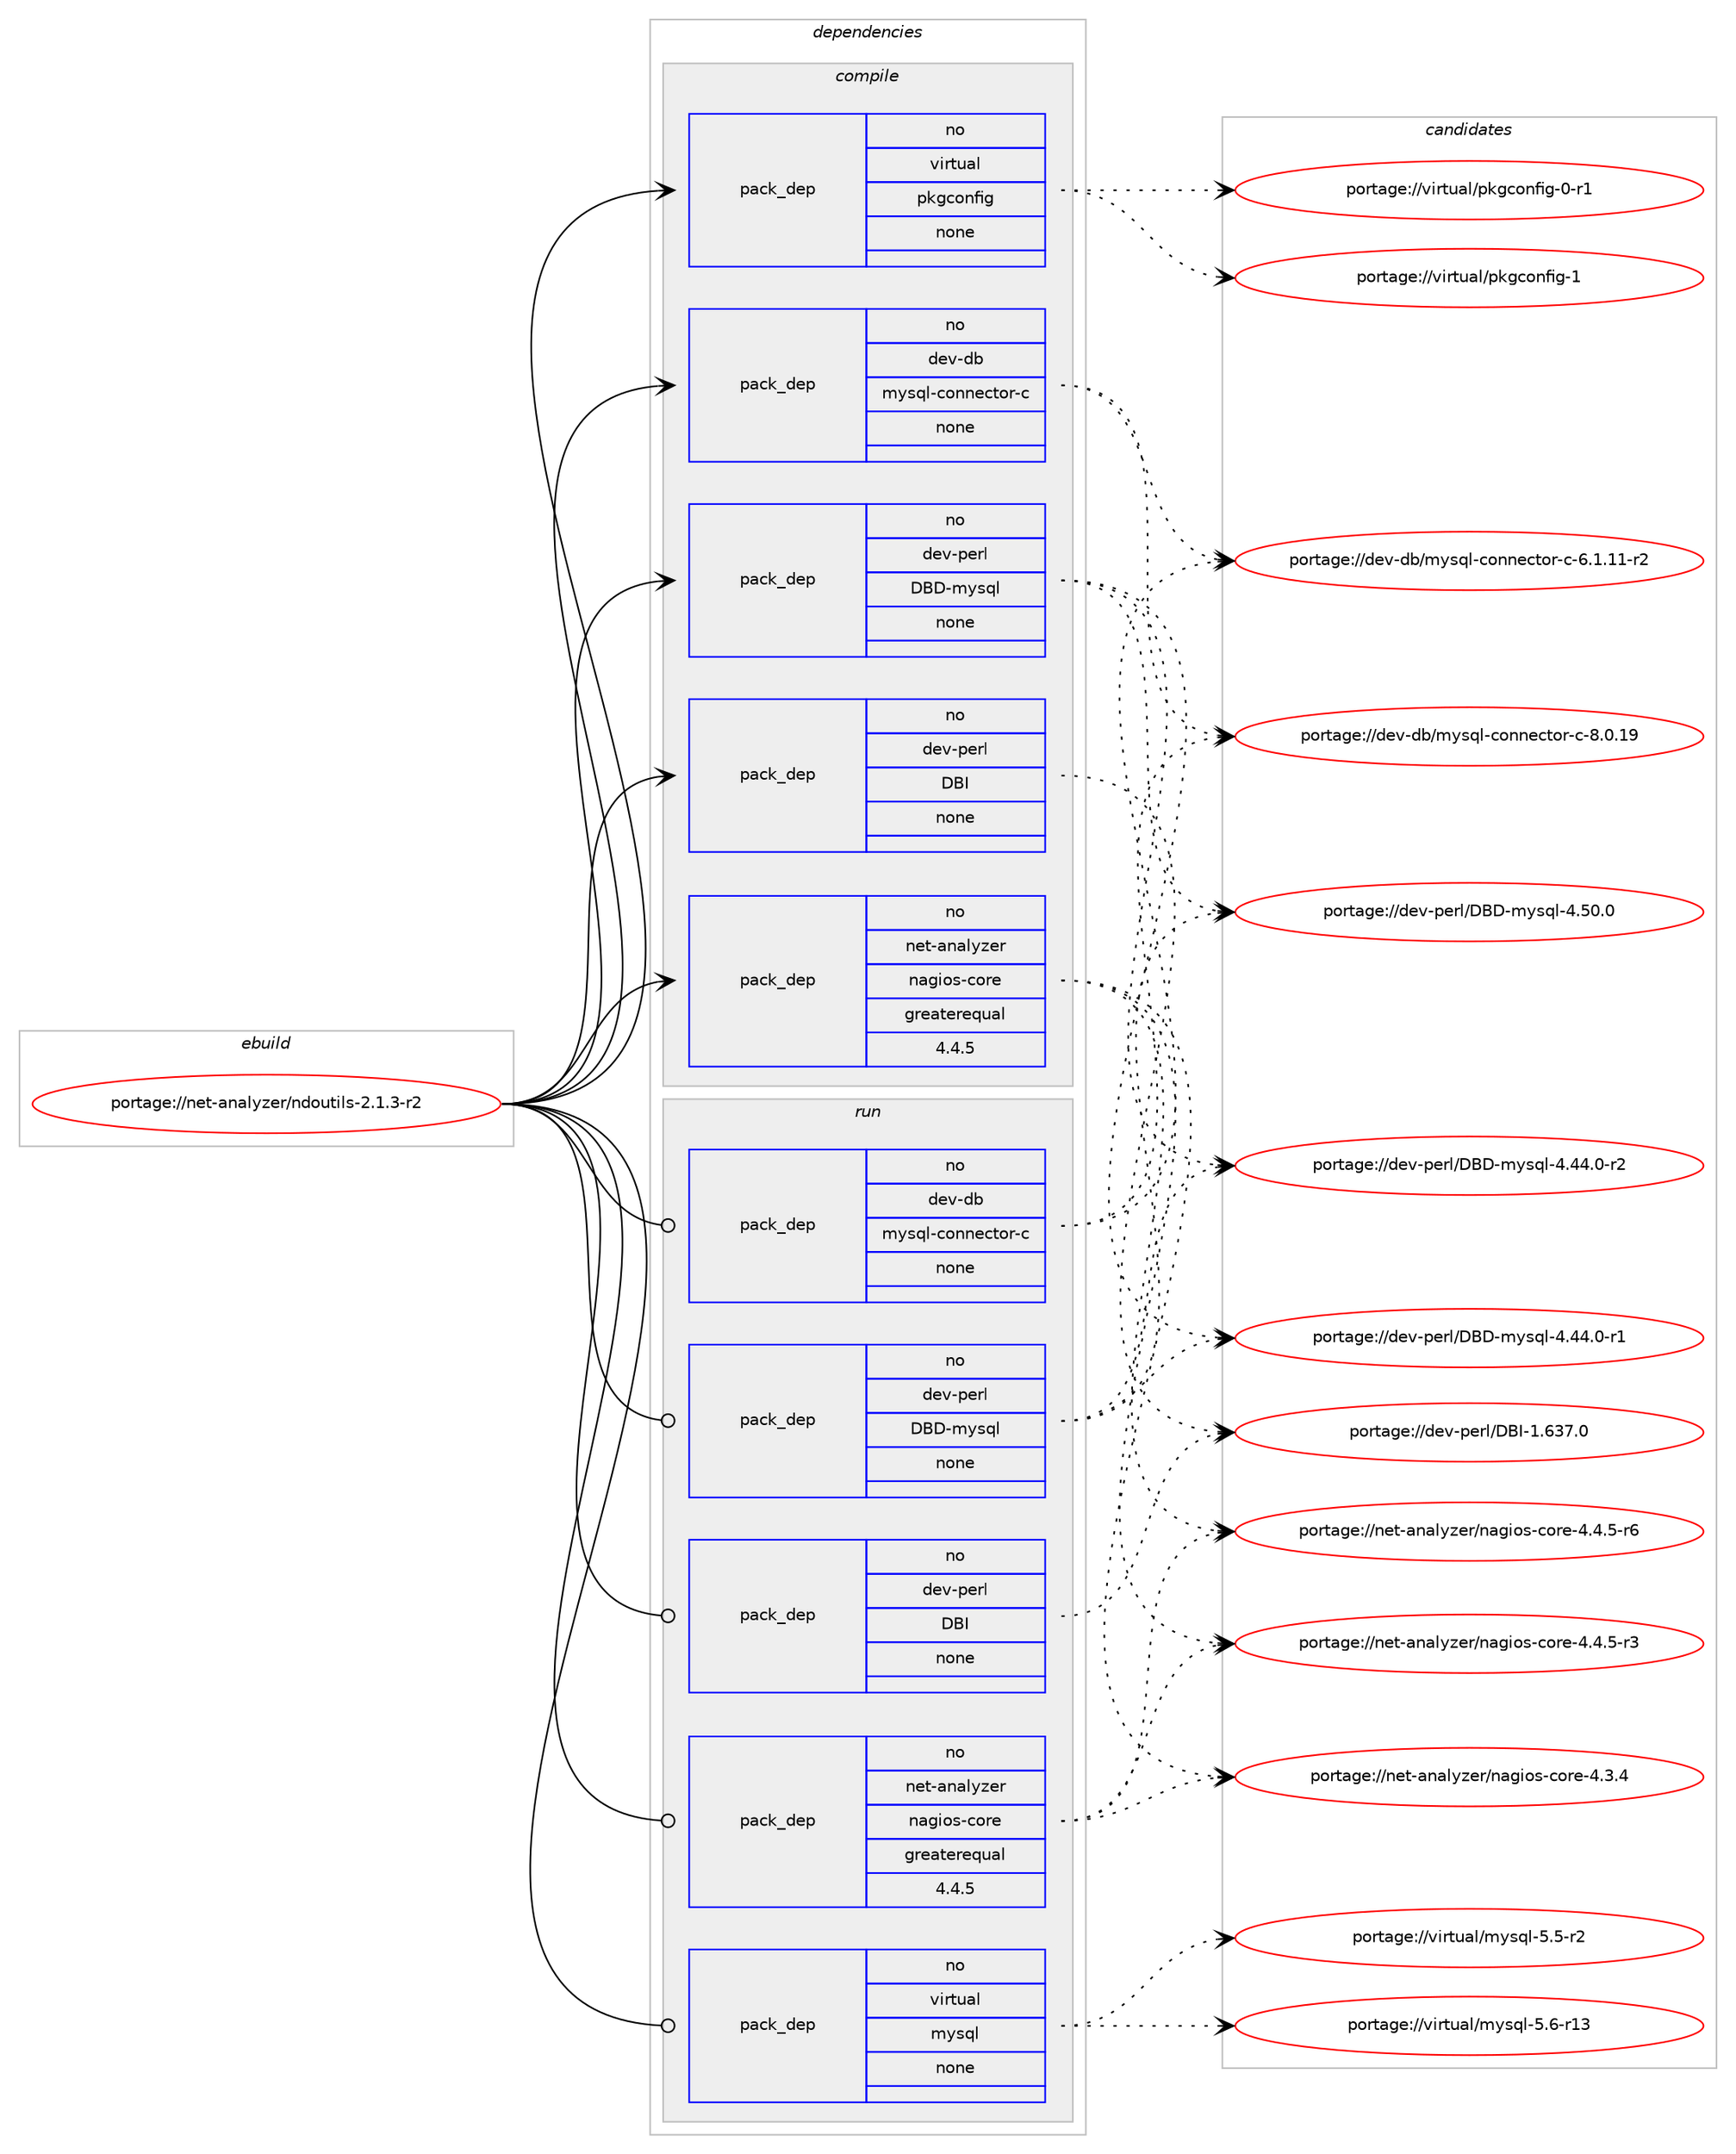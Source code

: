 digraph prolog {

# *************
# Graph options
# *************

newrank=true;
concentrate=true;
compound=true;
graph [rankdir=LR,fontname=Helvetica,fontsize=10,ranksep=1.5];#, ranksep=2.5, nodesep=0.2];
edge  [arrowhead=vee];
node  [fontname=Helvetica,fontsize=10];

# **********
# The ebuild
# **********

subgraph cluster_leftcol {
color=gray;
rank=same;
label=<<i>ebuild</i>>;
id [label="portage://net-analyzer/ndoutils-2.1.3-r2", color=red, width=4, href="../net-analyzer/ndoutils-2.1.3-r2.svg"];
}

# ****************
# The dependencies
# ****************

subgraph cluster_midcol {
color=gray;
label=<<i>dependencies</i>>;
subgraph cluster_compile {
fillcolor="#eeeeee";
style=filled;
label=<<i>compile</i>>;
subgraph pack20687 {
dependency25476 [label=<<TABLE BORDER="0" CELLBORDER="1" CELLSPACING="0" CELLPADDING="4" WIDTH="220"><TR><TD ROWSPAN="6" CELLPADDING="30">pack_dep</TD></TR><TR><TD WIDTH="110">no</TD></TR><TR><TD>dev-db</TD></TR><TR><TD>mysql-connector-c</TD></TR><TR><TD>none</TD></TR><TR><TD></TD></TR></TABLE>>, shape=none, color=blue];
}
id:e -> dependency25476:w [weight=20,style="solid",arrowhead="vee"];
subgraph pack20688 {
dependency25477 [label=<<TABLE BORDER="0" CELLBORDER="1" CELLSPACING="0" CELLPADDING="4" WIDTH="220"><TR><TD ROWSPAN="6" CELLPADDING="30">pack_dep</TD></TR><TR><TD WIDTH="110">no</TD></TR><TR><TD>dev-perl</TD></TR><TR><TD>DBD-mysql</TD></TR><TR><TD>none</TD></TR><TR><TD></TD></TR></TABLE>>, shape=none, color=blue];
}
id:e -> dependency25477:w [weight=20,style="solid",arrowhead="vee"];
subgraph pack20689 {
dependency25478 [label=<<TABLE BORDER="0" CELLBORDER="1" CELLSPACING="0" CELLPADDING="4" WIDTH="220"><TR><TD ROWSPAN="6" CELLPADDING="30">pack_dep</TD></TR><TR><TD WIDTH="110">no</TD></TR><TR><TD>dev-perl</TD></TR><TR><TD>DBI</TD></TR><TR><TD>none</TD></TR><TR><TD></TD></TR></TABLE>>, shape=none, color=blue];
}
id:e -> dependency25478:w [weight=20,style="solid",arrowhead="vee"];
subgraph pack20690 {
dependency25479 [label=<<TABLE BORDER="0" CELLBORDER="1" CELLSPACING="0" CELLPADDING="4" WIDTH="220"><TR><TD ROWSPAN="6" CELLPADDING="30">pack_dep</TD></TR><TR><TD WIDTH="110">no</TD></TR><TR><TD>net-analyzer</TD></TR><TR><TD>nagios-core</TD></TR><TR><TD>greaterequal</TD></TR><TR><TD>4.4.5</TD></TR></TABLE>>, shape=none, color=blue];
}
id:e -> dependency25479:w [weight=20,style="solid",arrowhead="vee"];
subgraph pack20691 {
dependency25480 [label=<<TABLE BORDER="0" CELLBORDER="1" CELLSPACING="0" CELLPADDING="4" WIDTH="220"><TR><TD ROWSPAN="6" CELLPADDING="30">pack_dep</TD></TR><TR><TD WIDTH="110">no</TD></TR><TR><TD>virtual</TD></TR><TR><TD>pkgconfig</TD></TR><TR><TD>none</TD></TR><TR><TD></TD></TR></TABLE>>, shape=none, color=blue];
}
id:e -> dependency25480:w [weight=20,style="solid",arrowhead="vee"];
}
subgraph cluster_compileandrun {
fillcolor="#eeeeee";
style=filled;
label=<<i>compile and run</i>>;
}
subgraph cluster_run {
fillcolor="#eeeeee";
style=filled;
label=<<i>run</i>>;
subgraph pack20692 {
dependency25481 [label=<<TABLE BORDER="0" CELLBORDER="1" CELLSPACING="0" CELLPADDING="4" WIDTH="220"><TR><TD ROWSPAN="6" CELLPADDING="30">pack_dep</TD></TR><TR><TD WIDTH="110">no</TD></TR><TR><TD>dev-db</TD></TR><TR><TD>mysql-connector-c</TD></TR><TR><TD>none</TD></TR><TR><TD></TD></TR></TABLE>>, shape=none, color=blue];
}
id:e -> dependency25481:w [weight=20,style="solid",arrowhead="odot"];
subgraph pack20693 {
dependency25482 [label=<<TABLE BORDER="0" CELLBORDER="1" CELLSPACING="0" CELLPADDING="4" WIDTH="220"><TR><TD ROWSPAN="6" CELLPADDING="30">pack_dep</TD></TR><TR><TD WIDTH="110">no</TD></TR><TR><TD>dev-perl</TD></TR><TR><TD>DBD-mysql</TD></TR><TR><TD>none</TD></TR><TR><TD></TD></TR></TABLE>>, shape=none, color=blue];
}
id:e -> dependency25482:w [weight=20,style="solid",arrowhead="odot"];
subgraph pack20694 {
dependency25483 [label=<<TABLE BORDER="0" CELLBORDER="1" CELLSPACING="0" CELLPADDING="4" WIDTH="220"><TR><TD ROWSPAN="6" CELLPADDING="30">pack_dep</TD></TR><TR><TD WIDTH="110">no</TD></TR><TR><TD>dev-perl</TD></TR><TR><TD>DBI</TD></TR><TR><TD>none</TD></TR><TR><TD></TD></TR></TABLE>>, shape=none, color=blue];
}
id:e -> dependency25483:w [weight=20,style="solid",arrowhead="odot"];
subgraph pack20695 {
dependency25484 [label=<<TABLE BORDER="0" CELLBORDER="1" CELLSPACING="0" CELLPADDING="4" WIDTH="220"><TR><TD ROWSPAN="6" CELLPADDING="30">pack_dep</TD></TR><TR><TD WIDTH="110">no</TD></TR><TR><TD>net-analyzer</TD></TR><TR><TD>nagios-core</TD></TR><TR><TD>greaterequal</TD></TR><TR><TD>4.4.5</TD></TR></TABLE>>, shape=none, color=blue];
}
id:e -> dependency25484:w [weight=20,style="solid",arrowhead="odot"];
subgraph pack20696 {
dependency25485 [label=<<TABLE BORDER="0" CELLBORDER="1" CELLSPACING="0" CELLPADDING="4" WIDTH="220"><TR><TD ROWSPAN="6" CELLPADDING="30">pack_dep</TD></TR><TR><TD WIDTH="110">no</TD></TR><TR><TD>virtual</TD></TR><TR><TD>mysql</TD></TR><TR><TD>none</TD></TR><TR><TD></TD></TR></TABLE>>, shape=none, color=blue];
}
id:e -> dependency25485:w [weight=20,style="solid",arrowhead="odot"];
}
}

# **************
# The candidates
# **************

subgraph cluster_choices {
rank=same;
color=gray;
label=<<i>candidates</i>>;

subgraph choice20687 {
color=black;
nodesep=1;
choice100101118451009847109121115113108459911111011010199116111114459945564648464957 [label="portage://dev-db/mysql-connector-c-8.0.19", color=red, width=4,href="../dev-db/mysql-connector-c-8.0.19.svg"];
choice1001011184510098471091211151131084599111110110101991161111144599455446494649494511450 [label="portage://dev-db/mysql-connector-c-6.1.11-r2", color=red, width=4,href="../dev-db/mysql-connector-c-6.1.11-r2.svg"];
dependency25476:e -> choice100101118451009847109121115113108459911111011010199116111114459945564648464957:w [style=dotted,weight="100"];
dependency25476:e -> choice1001011184510098471091211151131084599111110110101991161111144599455446494649494511450:w [style=dotted,weight="100"];
}
subgraph choice20688 {
color=black;
nodesep=1;
choice10010111845112101114108476866684510912111511310845524653484648 [label="portage://dev-perl/DBD-mysql-4.50.0", color=red, width=4,href="../dev-perl/DBD-mysql-4.50.0.svg"];
choice100101118451121011141084768666845109121115113108455246525246484511450 [label="portage://dev-perl/DBD-mysql-4.44.0-r2", color=red, width=4,href="../dev-perl/DBD-mysql-4.44.0-r2.svg"];
choice100101118451121011141084768666845109121115113108455246525246484511449 [label="portage://dev-perl/DBD-mysql-4.44.0-r1", color=red, width=4,href="../dev-perl/DBD-mysql-4.44.0-r1.svg"];
dependency25477:e -> choice10010111845112101114108476866684510912111511310845524653484648:w [style=dotted,weight="100"];
dependency25477:e -> choice100101118451121011141084768666845109121115113108455246525246484511450:w [style=dotted,weight="100"];
dependency25477:e -> choice100101118451121011141084768666845109121115113108455246525246484511449:w [style=dotted,weight="100"];
}
subgraph choice20689 {
color=black;
nodesep=1;
choice10010111845112101114108476866734549465451554648 [label="portage://dev-perl/DBI-1.637.0", color=red, width=4,href="../dev-perl/DBI-1.637.0.svg"];
dependency25478:e -> choice10010111845112101114108476866734549465451554648:w [style=dotted,weight="100"];
}
subgraph choice20690 {
color=black;
nodesep=1;
choice110101116459711097108121122101114471109710310511111545991111141014552465246534511454 [label="portage://net-analyzer/nagios-core-4.4.5-r6", color=red, width=4,href="../net-analyzer/nagios-core-4.4.5-r6.svg"];
choice110101116459711097108121122101114471109710310511111545991111141014552465246534511451 [label="portage://net-analyzer/nagios-core-4.4.5-r3", color=red, width=4,href="../net-analyzer/nagios-core-4.4.5-r3.svg"];
choice11010111645971109710812112210111447110971031051111154599111114101455246514652 [label="portage://net-analyzer/nagios-core-4.3.4", color=red, width=4,href="../net-analyzer/nagios-core-4.3.4.svg"];
dependency25479:e -> choice110101116459711097108121122101114471109710310511111545991111141014552465246534511454:w [style=dotted,weight="100"];
dependency25479:e -> choice110101116459711097108121122101114471109710310511111545991111141014552465246534511451:w [style=dotted,weight="100"];
dependency25479:e -> choice11010111645971109710812112210111447110971031051111154599111114101455246514652:w [style=dotted,weight="100"];
}
subgraph choice20691 {
color=black;
nodesep=1;
choice1181051141161179710847112107103991111101021051034549 [label="portage://virtual/pkgconfig-1", color=red, width=4,href="../virtual/pkgconfig-1.svg"];
choice11810511411611797108471121071039911111010210510345484511449 [label="portage://virtual/pkgconfig-0-r1", color=red, width=4,href="../virtual/pkgconfig-0-r1.svg"];
dependency25480:e -> choice1181051141161179710847112107103991111101021051034549:w [style=dotted,weight="100"];
dependency25480:e -> choice11810511411611797108471121071039911111010210510345484511449:w [style=dotted,weight="100"];
}
subgraph choice20692 {
color=black;
nodesep=1;
choice100101118451009847109121115113108459911111011010199116111114459945564648464957 [label="portage://dev-db/mysql-connector-c-8.0.19", color=red, width=4,href="../dev-db/mysql-connector-c-8.0.19.svg"];
choice1001011184510098471091211151131084599111110110101991161111144599455446494649494511450 [label="portage://dev-db/mysql-connector-c-6.1.11-r2", color=red, width=4,href="../dev-db/mysql-connector-c-6.1.11-r2.svg"];
dependency25481:e -> choice100101118451009847109121115113108459911111011010199116111114459945564648464957:w [style=dotted,weight="100"];
dependency25481:e -> choice1001011184510098471091211151131084599111110110101991161111144599455446494649494511450:w [style=dotted,weight="100"];
}
subgraph choice20693 {
color=black;
nodesep=1;
choice10010111845112101114108476866684510912111511310845524653484648 [label="portage://dev-perl/DBD-mysql-4.50.0", color=red, width=4,href="../dev-perl/DBD-mysql-4.50.0.svg"];
choice100101118451121011141084768666845109121115113108455246525246484511450 [label="portage://dev-perl/DBD-mysql-4.44.0-r2", color=red, width=4,href="../dev-perl/DBD-mysql-4.44.0-r2.svg"];
choice100101118451121011141084768666845109121115113108455246525246484511449 [label="portage://dev-perl/DBD-mysql-4.44.0-r1", color=red, width=4,href="../dev-perl/DBD-mysql-4.44.0-r1.svg"];
dependency25482:e -> choice10010111845112101114108476866684510912111511310845524653484648:w [style=dotted,weight="100"];
dependency25482:e -> choice100101118451121011141084768666845109121115113108455246525246484511450:w [style=dotted,weight="100"];
dependency25482:e -> choice100101118451121011141084768666845109121115113108455246525246484511449:w [style=dotted,weight="100"];
}
subgraph choice20694 {
color=black;
nodesep=1;
choice10010111845112101114108476866734549465451554648 [label="portage://dev-perl/DBI-1.637.0", color=red, width=4,href="../dev-perl/DBI-1.637.0.svg"];
dependency25483:e -> choice10010111845112101114108476866734549465451554648:w [style=dotted,weight="100"];
}
subgraph choice20695 {
color=black;
nodesep=1;
choice110101116459711097108121122101114471109710310511111545991111141014552465246534511454 [label="portage://net-analyzer/nagios-core-4.4.5-r6", color=red, width=4,href="../net-analyzer/nagios-core-4.4.5-r6.svg"];
choice110101116459711097108121122101114471109710310511111545991111141014552465246534511451 [label="portage://net-analyzer/nagios-core-4.4.5-r3", color=red, width=4,href="../net-analyzer/nagios-core-4.4.5-r3.svg"];
choice11010111645971109710812112210111447110971031051111154599111114101455246514652 [label="portage://net-analyzer/nagios-core-4.3.4", color=red, width=4,href="../net-analyzer/nagios-core-4.3.4.svg"];
dependency25484:e -> choice110101116459711097108121122101114471109710310511111545991111141014552465246534511454:w [style=dotted,weight="100"];
dependency25484:e -> choice110101116459711097108121122101114471109710310511111545991111141014552465246534511451:w [style=dotted,weight="100"];
dependency25484:e -> choice11010111645971109710812112210111447110971031051111154599111114101455246514652:w [style=dotted,weight="100"];
}
subgraph choice20696 {
color=black;
nodesep=1;
choice118105114116117971084710912111511310845534654451144951 [label="portage://virtual/mysql-5.6-r13", color=red, width=4,href="../virtual/mysql-5.6-r13.svg"];
choice1181051141161179710847109121115113108455346534511450 [label="portage://virtual/mysql-5.5-r2", color=red, width=4,href="../virtual/mysql-5.5-r2.svg"];
dependency25485:e -> choice118105114116117971084710912111511310845534654451144951:w [style=dotted,weight="100"];
dependency25485:e -> choice1181051141161179710847109121115113108455346534511450:w [style=dotted,weight="100"];
}
}

}
